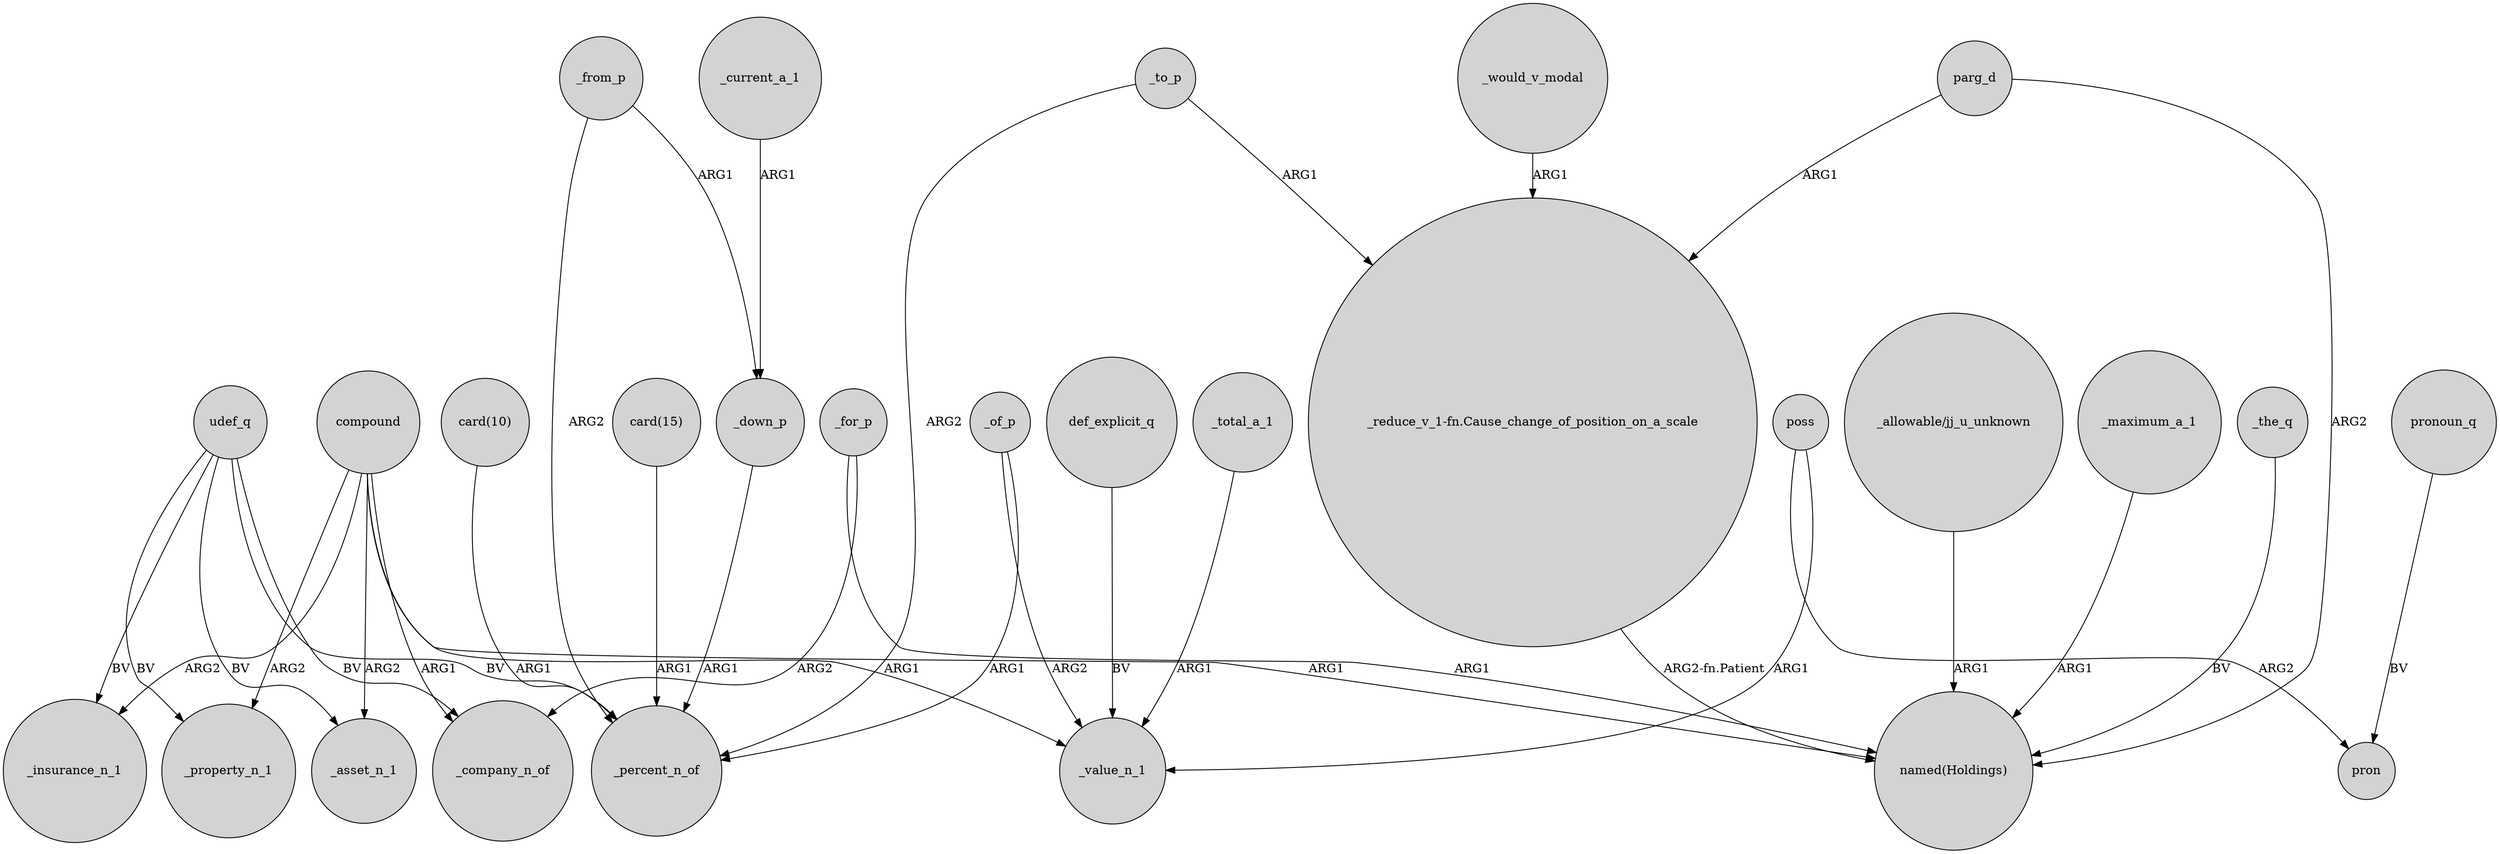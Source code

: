 digraph {
	node [shape=circle style=filled]
	def_explicit_q -> _value_n_1 [label=BV]
	compound -> _insurance_n_1 [label=ARG2]
	poss -> pron [label=ARG2]
	_would_v_modal -> "_reduce_v_1-fn.Cause_change_of_position_on_a_scale" [label=ARG1]
	"card(15)" -> _percent_n_of [label=ARG1]
	parg_d -> "named(Holdings)" [label=ARG2]
	"_reduce_v_1-fn.Cause_change_of_position_on_a_scale" -> "named(Holdings)" [label="ARG2-fn.Patient"]
	udef_q -> _insurance_n_1 [label=BV]
	_from_p -> _down_p [label=ARG1]
	compound -> _property_n_1 [label=ARG2]
	poss -> _value_n_1 [label=ARG1]
	udef_q -> _asset_n_1 [label=BV]
	_down_p -> _percent_n_of [label=ARG1]
	_total_a_1 -> _value_n_1 [label=ARG1]
	_current_a_1 -> _down_p [label=ARG1]
	_of_p -> _percent_n_of [label=ARG1]
	compound -> _company_n_of [label=ARG1]
	pronoun_q -> pron [label=BV]
	"card(10)" -> _percent_n_of [label=ARG1]
	_for_p -> _company_n_of [label=ARG2]
	udef_q -> _property_n_1 [label=BV]
	"_allowable/jj_u_unknown" -> "named(Holdings)" [label=ARG1]
	_to_p -> "_reduce_v_1-fn.Cause_change_of_position_on_a_scale" [label=ARG1]
	_to_p -> _percent_n_of [label=ARG2]
	_maximum_a_1 -> "named(Holdings)" [label=ARG1]
	_of_p -> _value_n_1 [label=ARG2]
	_from_p -> _percent_n_of [label=ARG2]
	udef_q -> _percent_n_of [label=BV]
	udef_q -> _company_n_of [label=BV]
	parg_d -> "_reduce_v_1-fn.Cause_change_of_position_on_a_scale" [label=ARG1]
	_for_p -> "named(Holdings)" [label=ARG1]
	compound -> _value_n_1 [label=ARG1]
	compound -> _asset_n_1 [label=ARG2]
	_the_q -> "named(Holdings)" [label=BV]
	compound -> "named(Holdings)" [label=ARG1]
}

